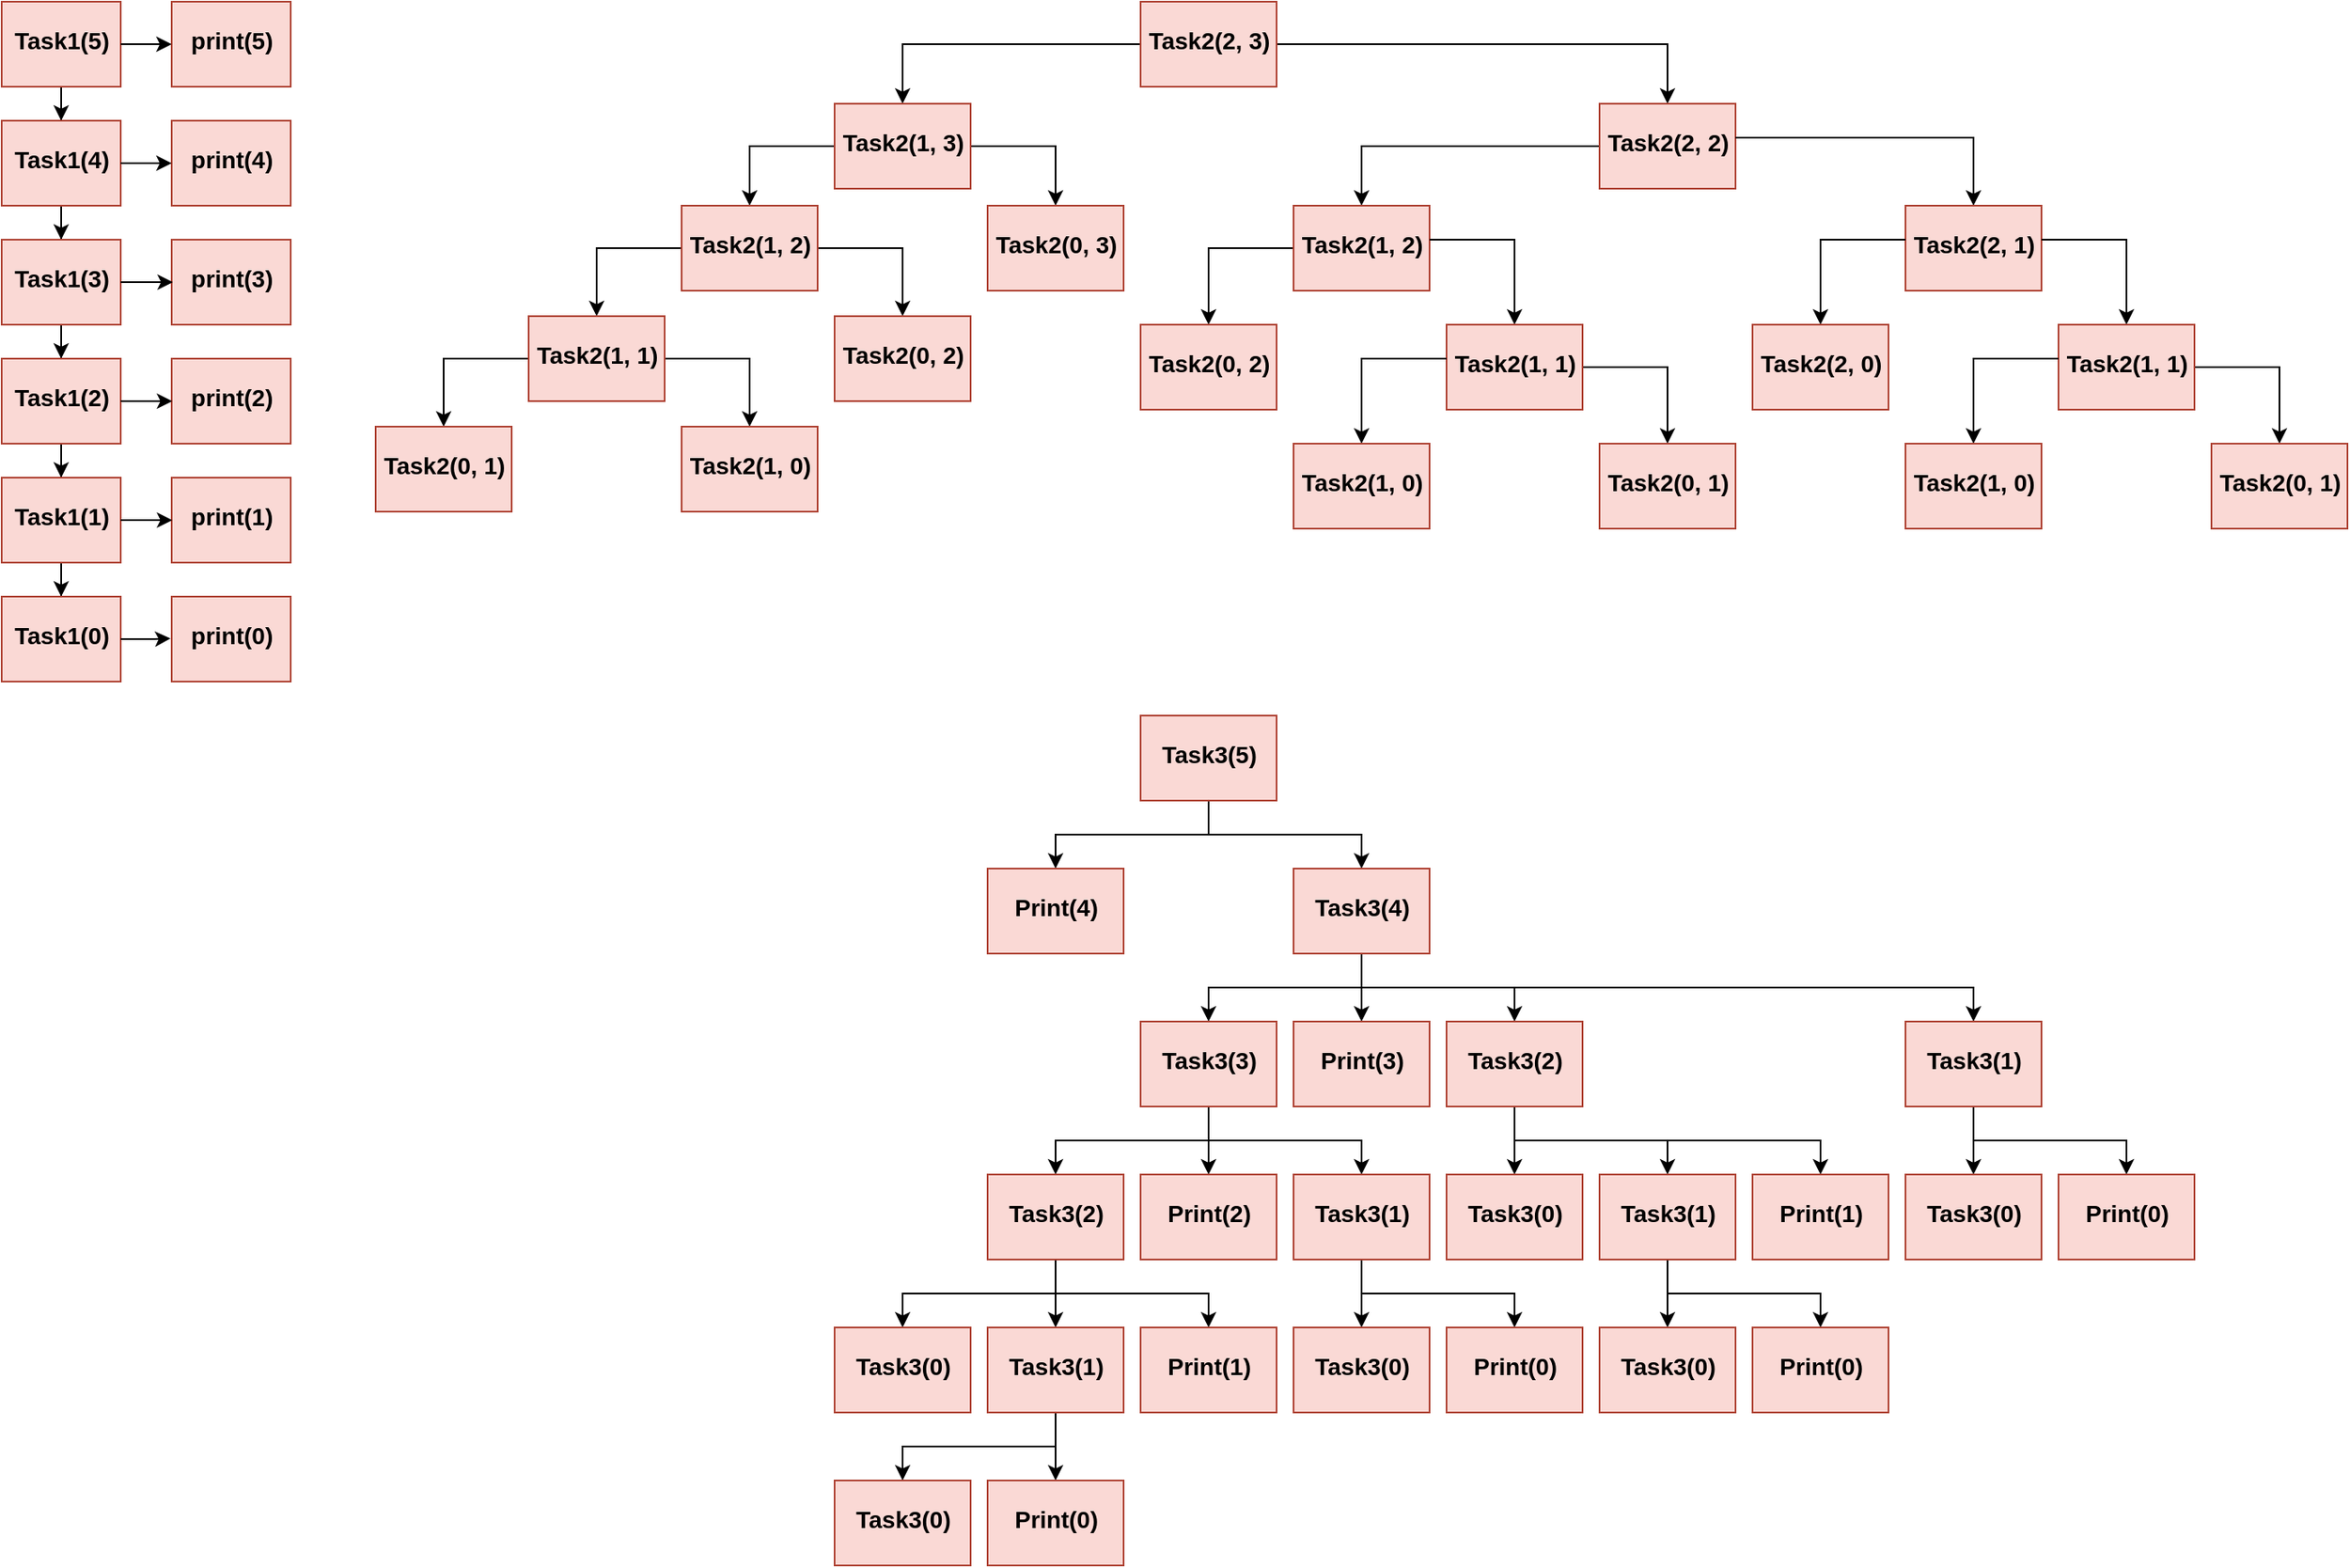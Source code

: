 <mxfile version="24.0.7" type="github">
  <diagram name="Page-1" id="sAp3SEBh4W0fje_LopWF">
    <mxGraphModel dx="1195" dy="645" grid="1" gridSize="10" guides="1" tooltips="1" connect="1" arrows="1" fold="1" page="1" pageScale="1" pageWidth="850" pageHeight="1100" math="0" shadow="0">
      <root>
        <mxCell id="0" />
        <mxCell id="1" parent="0" />
        <mxCell id="NOnLoxw8k5Br9pSF4aaw-82" style="edgeStyle=orthogonalEdgeStyle;rounded=0;orthogonalLoop=1;jettySize=auto;html=1;entryX=0.5;entryY=0;entryDx=0;entryDy=0;" edge="1" parent="1" source="NOnLoxw8k5Br9pSF4aaw-1" target="NOnLoxw8k5Br9pSF4aaw-15">
          <mxGeometry relative="1" as="geometry" />
        </mxCell>
        <mxCell id="NOnLoxw8k5Br9pSF4aaw-1" value="" style="rounded=0;whiteSpace=wrap;html=1;fillColor=#fad9d5;strokeColor=#ae4132;" vertex="1" parent="1">
          <mxGeometry x="10" y="10" width="70" height="50" as="geometry" />
        </mxCell>
        <mxCell id="NOnLoxw8k5Br9pSF4aaw-2" value="&lt;font style=&quot;font-size: 14px;&quot;&gt;Task1(5)&lt;/font&gt;" style="text;strokeColor=none;fillColor=none;html=1;fontSize=24;fontStyle=1;verticalAlign=middle;align=center;" vertex="1" parent="1">
          <mxGeometry x="10" y="10" width="70" height="40" as="geometry" />
        </mxCell>
        <mxCell id="NOnLoxw8k5Br9pSF4aaw-4" value="" style="rounded=0;whiteSpace=wrap;html=1;fillColor=#fad9d5;strokeColor=#ae4132;" vertex="1" parent="1">
          <mxGeometry x="110" y="10" width="70" height="50" as="geometry" />
        </mxCell>
        <mxCell id="NOnLoxw8k5Br9pSF4aaw-5" value="&lt;font style=&quot;font-size: 14px;&quot;&gt;print(5)&lt;/font&gt;" style="text;strokeColor=none;fillColor=none;html=1;fontSize=24;fontStyle=1;verticalAlign=middle;align=center;" vertex="1" parent="1">
          <mxGeometry x="110" y="10" width="70" height="40" as="geometry" />
        </mxCell>
        <mxCell id="NOnLoxw8k5Br9pSF4aaw-83" style="edgeStyle=orthogonalEdgeStyle;rounded=0;orthogonalLoop=1;jettySize=auto;html=1;entryX=0.5;entryY=0;entryDx=0;entryDy=0;" edge="1" parent="1" source="NOnLoxw8k5Br9pSF4aaw-14" target="NOnLoxw8k5Br9pSF4aaw-21">
          <mxGeometry relative="1" as="geometry" />
        </mxCell>
        <mxCell id="NOnLoxw8k5Br9pSF4aaw-14" value="" style="rounded=0;whiteSpace=wrap;html=1;fillColor=#fad9d5;strokeColor=#ae4132;" vertex="1" parent="1">
          <mxGeometry x="10" y="80" width="70" height="50" as="geometry" />
        </mxCell>
        <mxCell id="NOnLoxw8k5Br9pSF4aaw-15" value="&lt;font style=&quot;font-size: 14px;&quot;&gt;Task1(4)&lt;/font&gt;" style="text;strokeColor=none;fillColor=none;html=1;fontSize=24;fontStyle=1;verticalAlign=middle;align=center;" vertex="1" parent="1">
          <mxGeometry x="10" y="80" width="70" height="40" as="geometry" />
        </mxCell>
        <mxCell id="NOnLoxw8k5Br9pSF4aaw-17" value="" style="rounded=0;whiteSpace=wrap;html=1;fillColor=#fad9d5;strokeColor=#ae4132;" vertex="1" parent="1">
          <mxGeometry x="110" y="80" width="70" height="50" as="geometry" />
        </mxCell>
        <mxCell id="NOnLoxw8k5Br9pSF4aaw-18" value="&lt;font style=&quot;font-size: 14px;&quot;&gt;print(4)&lt;/font&gt;" style="text;strokeColor=none;fillColor=none;html=1;fontSize=24;fontStyle=1;verticalAlign=middle;align=center;" vertex="1" parent="1">
          <mxGeometry x="110" y="80" width="70" height="40" as="geometry" />
        </mxCell>
        <mxCell id="NOnLoxw8k5Br9pSF4aaw-84" style="edgeStyle=orthogonalEdgeStyle;rounded=0;orthogonalLoop=1;jettySize=auto;html=1;entryX=0.5;entryY=0;entryDx=0;entryDy=0;" edge="1" parent="1" source="NOnLoxw8k5Br9pSF4aaw-20" target="NOnLoxw8k5Br9pSF4aaw-27">
          <mxGeometry relative="1" as="geometry" />
        </mxCell>
        <mxCell id="NOnLoxw8k5Br9pSF4aaw-20" value="" style="rounded=0;whiteSpace=wrap;html=1;fillColor=#fad9d5;strokeColor=#ae4132;" vertex="1" parent="1">
          <mxGeometry x="10" y="150" width="70" height="50" as="geometry" />
        </mxCell>
        <mxCell id="NOnLoxw8k5Br9pSF4aaw-21" value="&lt;font style=&quot;font-size: 14px;&quot;&gt;Task1(3)&lt;/font&gt;" style="text;strokeColor=none;fillColor=none;html=1;fontSize=24;fontStyle=1;verticalAlign=middle;align=center;" vertex="1" parent="1">
          <mxGeometry x="10" y="150" width="70" height="40" as="geometry" />
        </mxCell>
        <mxCell id="NOnLoxw8k5Br9pSF4aaw-23" value="" style="rounded=0;whiteSpace=wrap;html=1;fillColor=#fad9d5;strokeColor=#ae4132;" vertex="1" parent="1">
          <mxGeometry x="110" y="150" width="70" height="50" as="geometry" />
        </mxCell>
        <mxCell id="NOnLoxw8k5Br9pSF4aaw-24" value="&lt;font style=&quot;font-size: 14px;&quot;&gt;print(3)&lt;/font&gt;" style="text;strokeColor=none;fillColor=none;html=1;fontSize=24;fontStyle=1;verticalAlign=middle;align=center;" vertex="1" parent="1">
          <mxGeometry x="110" y="150" width="70" height="40" as="geometry" />
        </mxCell>
        <mxCell id="NOnLoxw8k5Br9pSF4aaw-85" style="edgeStyle=orthogonalEdgeStyle;rounded=0;orthogonalLoop=1;jettySize=auto;html=1;" edge="1" parent="1" source="NOnLoxw8k5Br9pSF4aaw-26" target="NOnLoxw8k5Br9pSF4aaw-33">
          <mxGeometry relative="1" as="geometry" />
        </mxCell>
        <mxCell id="NOnLoxw8k5Br9pSF4aaw-26" value="" style="rounded=0;whiteSpace=wrap;html=1;fillColor=#fad9d5;strokeColor=#ae4132;" vertex="1" parent="1">
          <mxGeometry x="10" y="220" width="70" height="50" as="geometry" />
        </mxCell>
        <mxCell id="NOnLoxw8k5Br9pSF4aaw-27" value="&lt;font style=&quot;font-size: 14px;&quot;&gt;Task1(2)&lt;/font&gt;" style="text;strokeColor=none;fillColor=none;html=1;fontSize=24;fontStyle=1;verticalAlign=middle;align=center;" vertex="1" parent="1">
          <mxGeometry x="10" y="220" width="70" height="40" as="geometry" />
        </mxCell>
        <mxCell id="NOnLoxw8k5Br9pSF4aaw-29" value="" style="rounded=0;whiteSpace=wrap;html=1;fillColor=#fad9d5;strokeColor=#ae4132;" vertex="1" parent="1">
          <mxGeometry x="110" y="220" width="70" height="50" as="geometry" />
        </mxCell>
        <mxCell id="NOnLoxw8k5Br9pSF4aaw-30" value="&lt;font style=&quot;font-size: 14px;&quot;&gt;print(2)&lt;/font&gt;" style="text;strokeColor=none;fillColor=none;html=1;fontSize=24;fontStyle=1;verticalAlign=middle;align=center;" vertex="1" parent="1">
          <mxGeometry x="110" y="220" width="70" height="40" as="geometry" />
        </mxCell>
        <mxCell id="NOnLoxw8k5Br9pSF4aaw-87" style="edgeStyle=orthogonalEdgeStyle;rounded=0;orthogonalLoop=1;jettySize=auto;html=1;" edge="1" parent="1" source="NOnLoxw8k5Br9pSF4aaw-32" target="NOnLoxw8k5Br9pSF4aaw-39">
          <mxGeometry relative="1" as="geometry" />
        </mxCell>
        <mxCell id="NOnLoxw8k5Br9pSF4aaw-32" value="" style="rounded=0;whiteSpace=wrap;html=1;fillColor=#fad9d5;strokeColor=#ae4132;" vertex="1" parent="1">
          <mxGeometry x="10" y="290" width="70" height="50" as="geometry" />
        </mxCell>
        <mxCell id="NOnLoxw8k5Br9pSF4aaw-33" value="&lt;font style=&quot;font-size: 14px;&quot;&gt;Task1(1)&lt;/font&gt;" style="text;strokeColor=none;fillColor=none;html=1;fontSize=24;fontStyle=1;verticalAlign=middle;align=center;" vertex="1" parent="1">
          <mxGeometry x="10" y="290" width="70" height="40" as="geometry" />
        </mxCell>
        <mxCell id="NOnLoxw8k5Br9pSF4aaw-35" value="" style="rounded=0;whiteSpace=wrap;html=1;fillColor=#fad9d5;strokeColor=#ae4132;" vertex="1" parent="1">
          <mxGeometry x="110" y="290" width="70" height="50" as="geometry" />
        </mxCell>
        <mxCell id="NOnLoxw8k5Br9pSF4aaw-36" value="&lt;font style=&quot;font-size: 14px;&quot;&gt;print(1)&lt;/font&gt;" style="text;strokeColor=none;fillColor=none;html=1;fontSize=24;fontStyle=1;verticalAlign=middle;align=center;" vertex="1" parent="1">
          <mxGeometry x="110" y="290" width="70" height="40" as="geometry" />
        </mxCell>
        <mxCell id="NOnLoxw8k5Br9pSF4aaw-38" value="" style="rounded=0;whiteSpace=wrap;html=1;fillColor=#fad9d5;strokeColor=#ae4132;" vertex="1" parent="1">
          <mxGeometry x="10" y="360" width="70" height="50" as="geometry" />
        </mxCell>
        <mxCell id="NOnLoxw8k5Br9pSF4aaw-39" value="&lt;font style=&quot;font-size: 14px;&quot;&gt;Task1(0)&lt;/font&gt;" style="text;strokeColor=none;fillColor=none;html=1;fontSize=24;fontStyle=1;verticalAlign=middle;align=center;" vertex="1" parent="1">
          <mxGeometry x="10" y="360" width="70" height="40" as="geometry" />
        </mxCell>
        <mxCell id="NOnLoxw8k5Br9pSF4aaw-41" value="" style="rounded=0;whiteSpace=wrap;html=1;fillColor=#fad9d5;strokeColor=#ae4132;" vertex="1" parent="1">
          <mxGeometry x="110" y="360" width="70" height="50" as="geometry" />
        </mxCell>
        <mxCell id="NOnLoxw8k5Br9pSF4aaw-42" value="&lt;font style=&quot;font-size: 14px;&quot;&gt;print(0)&lt;/font&gt;" style="text;strokeColor=none;fillColor=none;html=1;fontSize=24;fontStyle=1;verticalAlign=middle;align=center;" vertex="1" parent="1">
          <mxGeometry x="110" y="360" width="70" height="40" as="geometry" />
        </mxCell>
        <mxCell id="NOnLoxw8k5Br9pSF4aaw-49" style="edgeStyle=orthogonalEdgeStyle;rounded=0;orthogonalLoop=1;jettySize=auto;html=1;" edge="1" parent="1" source="NOnLoxw8k5Br9pSF4aaw-43" target="NOnLoxw8k5Br9pSF4aaw-47">
          <mxGeometry relative="1" as="geometry" />
        </mxCell>
        <mxCell id="NOnLoxw8k5Br9pSF4aaw-52" style="edgeStyle=orthogonalEdgeStyle;rounded=0;orthogonalLoop=1;jettySize=auto;html=1;" edge="1" parent="1" source="NOnLoxw8k5Br9pSF4aaw-43" target="NOnLoxw8k5Br9pSF4aaw-48">
          <mxGeometry relative="1" as="geometry" />
        </mxCell>
        <mxCell id="NOnLoxw8k5Br9pSF4aaw-43" value="" style="rounded=0;whiteSpace=wrap;html=1;fillColor=#fad9d5;strokeColor=#ae4132;" vertex="1" parent="1">
          <mxGeometry x="680" y="10" width="80" height="50" as="geometry" />
        </mxCell>
        <mxCell id="NOnLoxw8k5Br9pSF4aaw-44" value="&lt;font style=&quot;font-size: 14px;&quot;&gt;Task2(2, 3)&lt;/font&gt;" style="text;strokeColor=none;fillColor=none;html=1;fontSize=24;fontStyle=1;verticalAlign=middle;align=center;" vertex="1" parent="1">
          <mxGeometry x="680" y="10" width="80" height="40" as="geometry" />
        </mxCell>
        <mxCell id="NOnLoxw8k5Br9pSF4aaw-63" style="edgeStyle=orthogonalEdgeStyle;rounded=0;orthogonalLoop=1;jettySize=auto;html=1;entryX=0.5;entryY=0;entryDx=0;entryDy=0;" edge="1" parent="1" source="NOnLoxw8k5Br9pSF4aaw-47" target="NOnLoxw8k5Br9pSF4aaw-59">
          <mxGeometry relative="1" as="geometry" />
        </mxCell>
        <mxCell id="NOnLoxw8k5Br9pSF4aaw-64" style="edgeStyle=orthogonalEdgeStyle;rounded=0;orthogonalLoop=1;jettySize=auto;html=1;" edge="1" parent="1" source="NOnLoxw8k5Br9pSF4aaw-47" target="NOnLoxw8k5Br9pSF4aaw-62">
          <mxGeometry relative="1" as="geometry" />
        </mxCell>
        <mxCell id="NOnLoxw8k5Br9pSF4aaw-47" value="" style="rounded=0;whiteSpace=wrap;html=1;fillColor=#fad9d5;strokeColor=#ae4132;" vertex="1" parent="1">
          <mxGeometry x="500" y="70" width="80" height="50" as="geometry" />
        </mxCell>
        <mxCell id="NOnLoxw8k5Br9pSF4aaw-92" style="edgeStyle=orthogonalEdgeStyle;rounded=0;orthogonalLoop=1;jettySize=auto;html=1;entryX=0.5;entryY=0;entryDx=0;entryDy=0;" edge="1" parent="1" source="NOnLoxw8k5Br9pSF4aaw-48" target="NOnLoxw8k5Br9pSF4aaw-89">
          <mxGeometry relative="1" as="geometry" />
        </mxCell>
        <mxCell id="NOnLoxw8k5Br9pSF4aaw-48" value="" style="rounded=0;whiteSpace=wrap;html=1;fillColor=#fad9d5;strokeColor=#ae4132;" vertex="1" parent="1">
          <mxGeometry x="950" y="70" width="80" height="50" as="geometry" />
        </mxCell>
        <mxCell id="NOnLoxw8k5Br9pSF4aaw-55" value="&lt;font style=&quot;font-size: 14px;&quot;&gt;Task2(1, 3)&lt;/font&gt;" style="text;strokeColor=none;fillColor=none;html=1;fontSize=24;fontStyle=1;verticalAlign=middle;align=center;" vertex="1" parent="1">
          <mxGeometry x="500" y="70" width="80" height="40" as="geometry" />
        </mxCell>
        <mxCell id="NOnLoxw8k5Br9pSF4aaw-93" style="edgeStyle=orthogonalEdgeStyle;rounded=0;orthogonalLoop=1;jettySize=auto;html=1;entryX=0.5;entryY=0;entryDx=0;entryDy=0;" edge="1" parent="1" source="NOnLoxw8k5Br9pSF4aaw-56" target="NOnLoxw8k5Br9pSF4aaw-91">
          <mxGeometry relative="1" as="geometry" />
        </mxCell>
        <mxCell id="NOnLoxw8k5Br9pSF4aaw-56" value="&lt;font style=&quot;font-size: 14px;&quot;&gt;Task2(2, 2)&lt;/font&gt;" style="text;strokeColor=none;fillColor=none;html=1;fontSize=24;fontStyle=1;verticalAlign=middle;align=center;" vertex="1" parent="1">
          <mxGeometry x="950" y="70" width="80" height="40" as="geometry" />
        </mxCell>
        <mxCell id="NOnLoxw8k5Br9pSF4aaw-68" style="edgeStyle=orthogonalEdgeStyle;rounded=0;orthogonalLoop=1;jettySize=auto;html=1;entryX=0.5;entryY=0;entryDx=0;entryDy=0;" edge="1" parent="1" source="NOnLoxw8k5Br9pSF4aaw-57" target="NOnLoxw8k5Br9pSF4aaw-66">
          <mxGeometry relative="1" as="geometry" />
        </mxCell>
        <mxCell id="NOnLoxw8k5Br9pSF4aaw-69" style="edgeStyle=orthogonalEdgeStyle;rounded=0;orthogonalLoop=1;jettySize=auto;html=1;" edge="1" parent="1" source="NOnLoxw8k5Br9pSF4aaw-57" target="NOnLoxw8k5Br9pSF4aaw-67">
          <mxGeometry relative="1" as="geometry" />
        </mxCell>
        <mxCell id="NOnLoxw8k5Br9pSF4aaw-57" value="" style="rounded=0;whiteSpace=wrap;html=1;fillColor=#fad9d5;strokeColor=#ae4132;" vertex="1" parent="1">
          <mxGeometry x="410" y="130" width="80" height="50" as="geometry" />
        </mxCell>
        <mxCell id="NOnLoxw8k5Br9pSF4aaw-59" value="&lt;font style=&quot;font-size: 14px;&quot;&gt;Task2(1, 2)&lt;/font&gt;" style="text;strokeColor=none;fillColor=none;html=1;fontSize=24;fontStyle=1;verticalAlign=middle;align=center;" vertex="1" parent="1">
          <mxGeometry x="410" y="130" width="80" height="40" as="geometry" />
        </mxCell>
        <mxCell id="NOnLoxw8k5Br9pSF4aaw-62" value="" style="rounded=0;whiteSpace=wrap;html=1;fillColor=#fad9d5;strokeColor=#ae4132;" vertex="1" parent="1">
          <mxGeometry x="590" y="130" width="80" height="50" as="geometry" />
        </mxCell>
        <mxCell id="NOnLoxw8k5Br9pSF4aaw-65" value="&lt;font style=&quot;font-size: 14px;&quot;&gt;Task2(0, 3)&lt;/font&gt;" style="text;strokeColor=none;fillColor=none;html=1;fontSize=24;fontStyle=1;verticalAlign=middle;align=center;" vertex="1" parent="1">
          <mxGeometry x="590" y="130" width="80" height="40" as="geometry" />
        </mxCell>
        <mxCell id="NOnLoxw8k5Br9pSF4aaw-76" style="edgeStyle=orthogonalEdgeStyle;rounded=0;orthogonalLoop=1;jettySize=auto;html=1;" edge="1" parent="1" source="NOnLoxw8k5Br9pSF4aaw-66" target="NOnLoxw8k5Br9pSF4aaw-74">
          <mxGeometry relative="1" as="geometry" />
        </mxCell>
        <mxCell id="NOnLoxw8k5Br9pSF4aaw-77" style="edgeStyle=orthogonalEdgeStyle;rounded=0;orthogonalLoop=1;jettySize=auto;html=1;" edge="1" parent="1" source="NOnLoxw8k5Br9pSF4aaw-66" target="NOnLoxw8k5Br9pSF4aaw-75">
          <mxGeometry relative="1" as="geometry" />
        </mxCell>
        <mxCell id="NOnLoxw8k5Br9pSF4aaw-66" value="" style="rounded=0;whiteSpace=wrap;html=1;fillColor=#fad9d5;strokeColor=#ae4132;" vertex="1" parent="1">
          <mxGeometry x="320" y="195" width="80" height="50" as="geometry" />
        </mxCell>
        <mxCell id="NOnLoxw8k5Br9pSF4aaw-67" value="" style="rounded=0;whiteSpace=wrap;html=1;fillColor=#fad9d5;strokeColor=#ae4132;" vertex="1" parent="1">
          <mxGeometry x="500" y="195" width="80" height="50" as="geometry" />
        </mxCell>
        <mxCell id="NOnLoxw8k5Br9pSF4aaw-70" value="&lt;font style=&quot;font-size: 14px;&quot;&gt;Task2(1, 1)&lt;/font&gt;" style="text;strokeColor=none;fillColor=none;html=1;fontSize=24;fontStyle=1;verticalAlign=middle;align=center;" vertex="1" parent="1">
          <mxGeometry x="320" y="195" width="80" height="40" as="geometry" />
        </mxCell>
        <mxCell id="NOnLoxw8k5Br9pSF4aaw-71" value="&lt;font style=&quot;font-size: 14px;&quot;&gt;Task2(0, 2)&lt;/font&gt;" style="text;strokeColor=none;fillColor=none;html=1;fontSize=24;fontStyle=1;verticalAlign=middle;align=center;" vertex="1" parent="1">
          <mxGeometry x="500" y="195" width="80" height="40" as="geometry" />
        </mxCell>
        <mxCell id="NOnLoxw8k5Br9pSF4aaw-72" value="" style="rounded=0;whiteSpace=wrap;html=1;fillColor=#fad9d5;strokeColor=#ae4132;" vertex="1" parent="1">
          <mxGeometry x="230" y="260" width="80" height="50" as="geometry" />
        </mxCell>
        <mxCell id="NOnLoxw8k5Br9pSF4aaw-73" value="" style="rounded=0;whiteSpace=wrap;html=1;fillColor=#fad9d5;strokeColor=#ae4132;" vertex="1" parent="1">
          <mxGeometry x="410" y="260" width="80" height="50" as="geometry" />
        </mxCell>
        <mxCell id="NOnLoxw8k5Br9pSF4aaw-74" value="&lt;font style=&quot;font-size: 14px;&quot;&gt;Task2(0, 1)&lt;/font&gt;" style="text;strokeColor=none;fillColor=none;html=1;fontSize=24;fontStyle=1;verticalAlign=middle;align=center;" vertex="1" parent="1">
          <mxGeometry x="230" y="260" width="80" height="40" as="geometry" />
        </mxCell>
        <mxCell id="NOnLoxw8k5Br9pSF4aaw-75" value="&lt;font style=&quot;font-size: 14px;&quot;&gt;Task2(1, 0)&lt;/font&gt;" style="text;strokeColor=none;fillColor=none;html=1;fontSize=24;fontStyle=1;verticalAlign=middle;align=center;" vertex="1" parent="1">
          <mxGeometry x="410" y="260" width="80" height="40" as="geometry" />
        </mxCell>
        <mxCell id="NOnLoxw8k5Br9pSF4aaw-98" style="edgeStyle=orthogonalEdgeStyle;rounded=0;orthogonalLoop=1;jettySize=auto;html=1;entryX=0.5;entryY=0;entryDx=0;entryDy=0;" edge="1" parent="1" source="NOnLoxw8k5Br9pSF4aaw-88" target="NOnLoxw8k5Br9pSF4aaw-95">
          <mxGeometry relative="1" as="geometry" />
        </mxCell>
        <mxCell id="NOnLoxw8k5Br9pSF4aaw-88" value="" style="rounded=0;whiteSpace=wrap;html=1;fillColor=#fad9d5;strokeColor=#ae4132;" vertex="1" parent="1">
          <mxGeometry x="770" y="130" width="80" height="50" as="geometry" />
        </mxCell>
        <mxCell id="NOnLoxw8k5Br9pSF4aaw-99" style="edgeStyle=orthogonalEdgeStyle;rounded=0;orthogonalLoop=1;jettySize=auto;html=1;entryX=0.5;entryY=0;entryDx=0;entryDy=0;" edge="1" parent="1" source="NOnLoxw8k5Br9pSF4aaw-89" target="NOnLoxw8k5Br9pSF4aaw-97">
          <mxGeometry relative="1" as="geometry" />
        </mxCell>
        <mxCell id="NOnLoxw8k5Br9pSF4aaw-89" value="&lt;font style=&quot;font-size: 14px;&quot;&gt;Task2(1, 2)&lt;/font&gt;" style="text;strokeColor=none;fillColor=none;html=1;fontSize=24;fontStyle=1;verticalAlign=middle;align=center;" vertex="1" parent="1">
          <mxGeometry x="770" y="130" width="80" height="40" as="geometry" />
        </mxCell>
        <mxCell id="NOnLoxw8k5Br9pSF4aaw-90" value="" style="rounded=0;whiteSpace=wrap;html=1;fillColor=#fad9d5;strokeColor=#ae4132;" vertex="1" parent="1">
          <mxGeometry x="1130" y="130" width="80" height="50" as="geometry" />
        </mxCell>
        <mxCell id="NOnLoxw8k5Br9pSF4aaw-114" style="edgeStyle=orthogonalEdgeStyle;rounded=0;orthogonalLoop=1;jettySize=auto;html=1;entryX=0.5;entryY=0;entryDx=0;entryDy=0;" edge="1" parent="1" source="NOnLoxw8k5Br9pSF4aaw-91" target="NOnLoxw8k5Br9pSF4aaw-111">
          <mxGeometry relative="1" as="geometry" />
        </mxCell>
        <mxCell id="NOnLoxw8k5Br9pSF4aaw-115" style="edgeStyle=orthogonalEdgeStyle;rounded=0;orthogonalLoop=1;jettySize=auto;html=1;entryX=0.5;entryY=0;entryDx=0;entryDy=0;" edge="1" parent="1" source="NOnLoxw8k5Br9pSF4aaw-91" target="NOnLoxw8k5Br9pSF4aaw-113">
          <mxGeometry relative="1" as="geometry" />
        </mxCell>
        <mxCell id="NOnLoxw8k5Br9pSF4aaw-91" value="&lt;font style=&quot;font-size: 14px;&quot;&gt;Task2(2, 1)&lt;/font&gt;" style="text;strokeColor=none;fillColor=none;html=1;fontSize=24;fontStyle=1;verticalAlign=middle;align=center;" vertex="1" parent="1">
          <mxGeometry x="1130" y="130" width="80" height="40" as="geometry" />
        </mxCell>
        <mxCell id="NOnLoxw8k5Br9pSF4aaw-94" value="" style="rounded=0;whiteSpace=wrap;html=1;fillColor=#fad9d5;strokeColor=#ae4132;" vertex="1" parent="1">
          <mxGeometry x="680" y="200" width="80" height="50" as="geometry" />
        </mxCell>
        <mxCell id="NOnLoxw8k5Br9pSF4aaw-95" value="&lt;font style=&quot;font-size: 14px;&quot;&gt;Task2(0, 2)&lt;/font&gt;" style="text;strokeColor=none;fillColor=none;html=1;fontSize=24;fontStyle=1;verticalAlign=middle;align=center;" vertex="1" parent="1">
          <mxGeometry x="680" y="200" width="80" height="40" as="geometry" />
        </mxCell>
        <mxCell id="NOnLoxw8k5Br9pSF4aaw-105" style="edgeStyle=orthogonalEdgeStyle;rounded=0;orthogonalLoop=1;jettySize=auto;html=1;entryX=0.5;entryY=0;entryDx=0;entryDy=0;" edge="1" parent="1" source="NOnLoxw8k5Br9pSF4aaw-96" target="NOnLoxw8k5Br9pSF4aaw-103">
          <mxGeometry relative="1" as="geometry" />
        </mxCell>
        <mxCell id="NOnLoxw8k5Br9pSF4aaw-96" value="" style="rounded=0;whiteSpace=wrap;html=1;fillColor=#fad9d5;strokeColor=#ae4132;" vertex="1" parent="1">
          <mxGeometry x="860" y="200" width="80" height="50" as="geometry" />
        </mxCell>
        <mxCell id="NOnLoxw8k5Br9pSF4aaw-104" style="edgeStyle=orthogonalEdgeStyle;rounded=0;orthogonalLoop=1;jettySize=auto;html=1;entryX=0.5;entryY=0;entryDx=0;entryDy=0;" edge="1" parent="1" source="NOnLoxw8k5Br9pSF4aaw-97" target="NOnLoxw8k5Br9pSF4aaw-101">
          <mxGeometry relative="1" as="geometry" />
        </mxCell>
        <mxCell id="NOnLoxw8k5Br9pSF4aaw-97" value="&lt;div&gt;&lt;font style=&quot;font-size: 14px;&quot;&gt;Task2(1, 1)&lt;/font&gt;&lt;/div&gt;" style="text;strokeColor=none;fillColor=none;html=1;fontSize=24;fontStyle=1;verticalAlign=middle;align=center;" vertex="1" parent="1">
          <mxGeometry x="860" y="200" width="80" height="40" as="geometry" />
        </mxCell>
        <mxCell id="NOnLoxw8k5Br9pSF4aaw-100" value="" style="rounded=0;whiteSpace=wrap;html=1;fillColor=#fad9d5;strokeColor=#ae4132;" vertex="1" parent="1">
          <mxGeometry x="770" y="270" width="80" height="50" as="geometry" />
        </mxCell>
        <mxCell id="NOnLoxw8k5Br9pSF4aaw-101" value="&lt;font style=&quot;font-size: 14px;&quot;&gt;Task2(1, 0)&lt;/font&gt;" style="text;strokeColor=none;fillColor=none;html=1;fontSize=24;fontStyle=1;verticalAlign=middle;align=center;" vertex="1" parent="1">
          <mxGeometry x="770" y="270" width="80" height="40" as="geometry" />
        </mxCell>
        <mxCell id="NOnLoxw8k5Br9pSF4aaw-102" value="" style="rounded=0;whiteSpace=wrap;html=1;fillColor=#fad9d5;strokeColor=#ae4132;" vertex="1" parent="1">
          <mxGeometry x="950" y="270" width="80" height="50" as="geometry" />
        </mxCell>
        <mxCell id="NOnLoxw8k5Br9pSF4aaw-103" value="&lt;div&gt;&lt;font style=&quot;font-size: 14px;&quot;&gt;Task2(0, 1)&lt;/font&gt;&lt;/div&gt;" style="text;strokeColor=none;fillColor=none;html=1;fontSize=24;fontStyle=1;verticalAlign=middle;align=center;" vertex="1" parent="1">
          <mxGeometry x="950" y="270" width="80" height="40" as="geometry" />
        </mxCell>
        <mxCell id="NOnLoxw8k5Br9pSF4aaw-110" value="" style="rounded=0;whiteSpace=wrap;html=1;fillColor=#fad9d5;strokeColor=#ae4132;" vertex="1" parent="1">
          <mxGeometry x="1040" y="200" width="80" height="50" as="geometry" />
        </mxCell>
        <mxCell id="NOnLoxw8k5Br9pSF4aaw-111" value="&lt;font style=&quot;font-size: 14px;&quot;&gt;Task2(2, 0)&lt;/font&gt;" style="text;strokeColor=none;fillColor=none;html=1;fontSize=24;fontStyle=1;verticalAlign=middle;align=center;" vertex="1" parent="1">
          <mxGeometry x="1040" y="200" width="80" height="40" as="geometry" />
        </mxCell>
        <mxCell id="NOnLoxw8k5Br9pSF4aaw-121" style="edgeStyle=orthogonalEdgeStyle;rounded=0;orthogonalLoop=1;jettySize=auto;html=1;" edge="1" parent="1" source="NOnLoxw8k5Br9pSF4aaw-112" target="NOnLoxw8k5Br9pSF4aaw-119">
          <mxGeometry relative="1" as="geometry" />
        </mxCell>
        <mxCell id="NOnLoxw8k5Br9pSF4aaw-112" value="" style="rounded=0;whiteSpace=wrap;html=1;fillColor=#fad9d5;strokeColor=#ae4132;" vertex="1" parent="1">
          <mxGeometry x="1220" y="200" width="80" height="50" as="geometry" />
        </mxCell>
        <mxCell id="NOnLoxw8k5Br9pSF4aaw-120" style="edgeStyle=orthogonalEdgeStyle;rounded=0;orthogonalLoop=1;jettySize=auto;html=1;entryX=0.5;entryY=0;entryDx=0;entryDy=0;" edge="1" parent="1" source="NOnLoxw8k5Br9pSF4aaw-113" target="NOnLoxw8k5Br9pSF4aaw-117">
          <mxGeometry relative="1" as="geometry" />
        </mxCell>
        <mxCell id="NOnLoxw8k5Br9pSF4aaw-113" value="&lt;div&gt;&lt;font style=&quot;font-size: 14px;&quot;&gt;Task2(1, 1)&lt;/font&gt;&lt;/div&gt;" style="text;strokeColor=none;fillColor=none;html=1;fontSize=24;fontStyle=1;verticalAlign=middle;align=center;" vertex="1" parent="1">
          <mxGeometry x="1220" y="200" width="80" height="40" as="geometry" />
        </mxCell>
        <mxCell id="NOnLoxw8k5Br9pSF4aaw-116" value="" style="rounded=0;whiteSpace=wrap;html=1;fillColor=#fad9d5;strokeColor=#ae4132;" vertex="1" parent="1">
          <mxGeometry x="1130" y="270" width="80" height="50" as="geometry" />
        </mxCell>
        <mxCell id="NOnLoxw8k5Br9pSF4aaw-117" value="&lt;font style=&quot;font-size: 14px;&quot;&gt;Task2(1, 0)&lt;/font&gt;" style="text;strokeColor=none;fillColor=none;html=1;fontSize=24;fontStyle=1;verticalAlign=middle;align=center;" vertex="1" parent="1">
          <mxGeometry x="1130" y="270" width="80" height="40" as="geometry" />
        </mxCell>
        <mxCell id="NOnLoxw8k5Br9pSF4aaw-118" value="" style="rounded=0;whiteSpace=wrap;html=1;fillColor=#fad9d5;strokeColor=#ae4132;" vertex="1" parent="1">
          <mxGeometry x="1310" y="270" width="80" height="50" as="geometry" />
        </mxCell>
        <mxCell id="NOnLoxw8k5Br9pSF4aaw-119" value="&lt;div&gt;&lt;font style=&quot;font-size: 14px;&quot;&gt;Task2(0, 1)&lt;/font&gt;&lt;/div&gt;" style="text;strokeColor=none;fillColor=none;html=1;fontSize=24;fontStyle=1;verticalAlign=middle;align=center;" vertex="1" parent="1">
          <mxGeometry x="1310" y="270" width="80" height="40" as="geometry" />
        </mxCell>
        <mxCell id="NOnLoxw8k5Br9pSF4aaw-143" style="edgeStyle=orthogonalEdgeStyle;rounded=0;orthogonalLoop=1;jettySize=auto;html=1;entryX=0.5;entryY=0;entryDx=0;entryDy=0;" edge="1" parent="1" source="NOnLoxw8k5Br9pSF4aaw-122" target="NOnLoxw8k5Br9pSF4aaw-140">
          <mxGeometry relative="1" as="geometry">
            <Array as="points">
              <mxPoint x="720" y="500" />
              <mxPoint x="630" y="500" />
            </Array>
          </mxGeometry>
        </mxCell>
        <mxCell id="NOnLoxw8k5Br9pSF4aaw-164" style="edgeStyle=orthogonalEdgeStyle;rounded=0;orthogonalLoop=1;jettySize=auto;html=1;entryX=0.5;entryY=0;entryDx=0;entryDy=0;" edge="1" parent="1" source="NOnLoxw8k5Br9pSF4aaw-122" target="NOnLoxw8k5Br9pSF4aaw-142">
          <mxGeometry relative="1" as="geometry">
            <Array as="points">
              <mxPoint x="720" y="500" />
              <mxPoint x="810" y="500" />
            </Array>
          </mxGeometry>
        </mxCell>
        <mxCell id="NOnLoxw8k5Br9pSF4aaw-122" value="" style="rounded=0;whiteSpace=wrap;html=1;fillColor=#fad9d5;strokeColor=#ae4132;" vertex="1" parent="1">
          <mxGeometry x="680" y="430" width="80" height="50" as="geometry" />
        </mxCell>
        <mxCell id="NOnLoxw8k5Br9pSF4aaw-123" value="&lt;font style=&quot;font-size: 14px;&quot;&gt;Task3(5)&lt;/font&gt;" style="text;strokeColor=none;fillColor=none;html=1;fontSize=24;fontStyle=1;verticalAlign=middle;align=center;" vertex="1" parent="1">
          <mxGeometry x="680" y="430" width="80" height="40" as="geometry" />
        </mxCell>
        <mxCell id="NOnLoxw8k5Br9pSF4aaw-124" style="edgeStyle=orthogonalEdgeStyle;rounded=0;orthogonalLoop=1;jettySize=auto;html=1;entryX=0;entryY=0.625;entryDx=0;entryDy=0;entryPerimeter=0;" edge="1" parent="1" source="NOnLoxw8k5Br9pSF4aaw-1" target="NOnLoxw8k5Br9pSF4aaw-5">
          <mxGeometry relative="1" as="geometry" />
        </mxCell>
        <mxCell id="NOnLoxw8k5Br9pSF4aaw-126" style="edgeStyle=orthogonalEdgeStyle;rounded=0;orthogonalLoop=1;jettySize=auto;html=1;entryX=0;entryY=0.625;entryDx=0;entryDy=0;entryPerimeter=0;" edge="1" parent="1" source="NOnLoxw8k5Br9pSF4aaw-14" target="NOnLoxw8k5Br9pSF4aaw-18">
          <mxGeometry relative="1" as="geometry" />
        </mxCell>
        <mxCell id="NOnLoxw8k5Br9pSF4aaw-127" style="edgeStyle=orthogonalEdgeStyle;rounded=0;orthogonalLoop=1;jettySize=auto;html=1;entryX=0.01;entryY=0.625;entryDx=0;entryDy=0;entryPerimeter=0;" edge="1" parent="1" source="NOnLoxw8k5Br9pSF4aaw-20" target="NOnLoxw8k5Br9pSF4aaw-24">
          <mxGeometry relative="1" as="geometry" />
        </mxCell>
        <mxCell id="NOnLoxw8k5Br9pSF4aaw-128" style="edgeStyle=orthogonalEdgeStyle;rounded=0;orthogonalLoop=1;jettySize=auto;html=1;entryX=0.005;entryY=0.625;entryDx=0;entryDy=0;entryPerimeter=0;" edge="1" parent="1" source="NOnLoxw8k5Br9pSF4aaw-26" target="NOnLoxw8k5Br9pSF4aaw-30">
          <mxGeometry relative="1" as="geometry" />
        </mxCell>
        <mxCell id="NOnLoxw8k5Br9pSF4aaw-129" style="edgeStyle=orthogonalEdgeStyle;rounded=0;orthogonalLoop=1;jettySize=auto;html=1;entryX=0.005;entryY=0.625;entryDx=0;entryDy=0;entryPerimeter=0;" edge="1" parent="1" source="NOnLoxw8k5Br9pSF4aaw-32" target="NOnLoxw8k5Br9pSF4aaw-36">
          <mxGeometry relative="1" as="geometry" />
        </mxCell>
        <mxCell id="NOnLoxw8k5Br9pSF4aaw-130" style="edgeStyle=orthogonalEdgeStyle;rounded=0;orthogonalLoop=1;jettySize=auto;html=1;entryX=-0.01;entryY=0.617;entryDx=0;entryDy=0;entryPerimeter=0;" edge="1" parent="1" source="NOnLoxw8k5Br9pSF4aaw-38" target="NOnLoxw8k5Br9pSF4aaw-42">
          <mxGeometry relative="1" as="geometry" />
        </mxCell>
        <mxCell id="NOnLoxw8k5Br9pSF4aaw-139" value="" style="rounded=0;whiteSpace=wrap;html=1;fillColor=#fad9d5;strokeColor=#ae4132;" vertex="1" parent="1">
          <mxGeometry x="590" y="520" width="80" height="50" as="geometry" />
        </mxCell>
        <mxCell id="NOnLoxw8k5Br9pSF4aaw-140" value="&lt;font style=&quot;font-size: 14px;&quot;&gt;Print(4)&lt;/font&gt;" style="text;strokeColor=none;fillColor=none;html=1;fontSize=24;fontStyle=1;verticalAlign=middle;align=center;" vertex="1" parent="1">
          <mxGeometry x="590" y="520" width="80" height="40" as="geometry" />
        </mxCell>
        <mxCell id="NOnLoxw8k5Br9pSF4aaw-153" style="edgeStyle=orthogonalEdgeStyle;rounded=0;orthogonalLoop=1;jettySize=auto;html=1;" edge="1" parent="1" source="NOnLoxw8k5Br9pSF4aaw-141" target="NOnLoxw8k5Br9pSF4aaw-146">
          <mxGeometry relative="1" as="geometry">
            <Array as="points">
              <mxPoint x="810" y="590" />
              <mxPoint x="720" y="590" />
            </Array>
          </mxGeometry>
        </mxCell>
        <mxCell id="NOnLoxw8k5Br9pSF4aaw-154" value="" style="edgeStyle=orthogonalEdgeStyle;rounded=0;orthogonalLoop=1;jettySize=auto;html=1;" edge="1" parent="1" source="NOnLoxw8k5Br9pSF4aaw-141" target="NOnLoxw8k5Br9pSF4aaw-152">
          <mxGeometry relative="1" as="geometry" />
        </mxCell>
        <mxCell id="NOnLoxw8k5Br9pSF4aaw-155" style="edgeStyle=orthogonalEdgeStyle;rounded=0;orthogonalLoop=1;jettySize=auto;html=1;" edge="1" parent="1" source="NOnLoxw8k5Br9pSF4aaw-141" target="NOnLoxw8k5Br9pSF4aaw-148">
          <mxGeometry relative="1" as="geometry">
            <Array as="points">
              <mxPoint x="810" y="590" />
              <mxPoint x="900" y="590" />
            </Array>
          </mxGeometry>
        </mxCell>
        <mxCell id="NOnLoxw8k5Br9pSF4aaw-217" style="edgeStyle=orthogonalEdgeStyle;rounded=0;orthogonalLoop=1;jettySize=auto;html=1;entryX=0.5;entryY=0;entryDx=0;entryDy=0;" edge="1" parent="1" source="NOnLoxw8k5Br9pSF4aaw-141" target="NOnLoxw8k5Br9pSF4aaw-212">
          <mxGeometry relative="1" as="geometry">
            <Array as="points">
              <mxPoint x="810" y="590" />
              <mxPoint x="1170" y="590" />
            </Array>
          </mxGeometry>
        </mxCell>
        <mxCell id="NOnLoxw8k5Br9pSF4aaw-141" value="" style="rounded=0;whiteSpace=wrap;html=1;fillColor=#fad9d5;strokeColor=#ae4132;" vertex="1" parent="1">
          <mxGeometry x="770" y="520" width="80" height="50" as="geometry" />
        </mxCell>
        <mxCell id="NOnLoxw8k5Br9pSF4aaw-142" value="&lt;div&gt;&lt;font style=&quot;font-size: 14px;&quot;&gt;Task3(4)&lt;/font&gt;&lt;/div&gt;" style="text;strokeColor=none;fillColor=none;html=1;fontSize=24;fontStyle=1;verticalAlign=middle;align=center;" vertex="1" parent="1">
          <mxGeometry x="770" y="520" width="80" height="40" as="geometry" />
        </mxCell>
        <mxCell id="NOnLoxw8k5Br9pSF4aaw-162" style="edgeStyle=orthogonalEdgeStyle;rounded=0;orthogonalLoop=1;jettySize=auto;html=1;entryX=0.5;entryY=0;entryDx=0;entryDy=0;" edge="1" parent="1" source="NOnLoxw8k5Br9pSF4aaw-145" target="NOnLoxw8k5Br9pSF4aaw-157">
          <mxGeometry relative="1" as="geometry">
            <Array as="points">
              <mxPoint x="720" y="680" />
              <mxPoint x="630" y="680" />
            </Array>
          </mxGeometry>
        </mxCell>
        <mxCell id="NOnLoxw8k5Br9pSF4aaw-165" style="edgeStyle=orthogonalEdgeStyle;rounded=0;orthogonalLoop=1;jettySize=auto;html=1;entryX=0.5;entryY=0;entryDx=0;entryDy=0;" edge="1" parent="1" source="NOnLoxw8k5Br9pSF4aaw-145" target="NOnLoxw8k5Br9pSF4aaw-161">
          <mxGeometry relative="1" as="geometry" />
        </mxCell>
        <mxCell id="NOnLoxw8k5Br9pSF4aaw-167" style="edgeStyle=orthogonalEdgeStyle;rounded=0;orthogonalLoop=1;jettySize=auto;html=1;entryX=0.5;entryY=0;entryDx=0;entryDy=0;" edge="1" parent="1" source="NOnLoxw8k5Br9pSF4aaw-145" target="NOnLoxw8k5Br9pSF4aaw-159">
          <mxGeometry relative="1" as="geometry">
            <Array as="points">
              <mxPoint x="720" y="680" />
              <mxPoint x="810" y="680" />
            </Array>
          </mxGeometry>
        </mxCell>
        <mxCell id="NOnLoxw8k5Br9pSF4aaw-145" value="" style="rounded=0;whiteSpace=wrap;html=1;fillColor=#fad9d5;strokeColor=#ae4132;" vertex="1" parent="1">
          <mxGeometry x="680" y="610" width="80" height="50" as="geometry" />
        </mxCell>
        <mxCell id="NOnLoxw8k5Br9pSF4aaw-146" value="&lt;div&gt;&lt;font style=&quot;font-size: 14px;&quot;&gt;Task3(3)&lt;/font&gt;&lt;/div&gt;" style="text;strokeColor=none;fillColor=none;html=1;fontSize=24;fontStyle=1;verticalAlign=middle;align=center;" vertex="1" parent="1">
          <mxGeometry x="680" y="610" width="80" height="40" as="geometry" />
        </mxCell>
        <mxCell id="NOnLoxw8k5Br9pSF4aaw-174" style="edgeStyle=orthogonalEdgeStyle;rounded=0;orthogonalLoop=1;jettySize=auto;html=1;entryX=0.5;entryY=0;entryDx=0;entryDy=0;" edge="1" parent="1" source="NOnLoxw8k5Br9pSF4aaw-147" target="NOnLoxw8k5Br9pSF4aaw-173">
          <mxGeometry relative="1" as="geometry">
            <Array as="points">
              <mxPoint x="900" y="680" />
              <mxPoint x="990" y="680" />
            </Array>
          </mxGeometry>
        </mxCell>
        <mxCell id="NOnLoxw8k5Br9pSF4aaw-175" style="edgeStyle=orthogonalEdgeStyle;rounded=0;orthogonalLoop=1;jettySize=auto;html=1;entryX=0.5;entryY=0;entryDx=0;entryDy=0;" edge="1" parent="1" source="NOnLoxw8k5Br9pSF4aaw-147" target="NOnLoxw8k5Br9pSF4aaw-169">
          <mxGeometry relative="1" as="geometry" />
        </mxCell>
        <mxCell id="NOnLoxw8k5Br9pSF4aaw-176" style="edgeStyle=orthogonalEdgeStyle;rounded=0;orthogonalLoop=1;jettySize=auto;html=1;entryX=0.5;entryY=0;entryDx=0;entryDy=0;" edge="1" parent="1" source="NOnLoxw8k5Br9pSF4aaw-147" target="NOnLoxw8k5Br9pSF4aaw-171">
          <mxGeometry relative="1" as="geometry">
            <Array as="points">
              <mxPoint x="900" y="680" />
              <mxPoint x="1080" y="680" />
            </Array>
          </mxGeometry>
        </mxCell>
        <mxCell id="NOnLoxw8k5Br9pSF4aaw-147" value="" style="rounded=0;whiteSpace=wrap;html=1;fillColor=#fad9d5;strokeColor=#ae4132;" vertex="1" parent="1">
          <mxGeometry x="860" y="610" width="80" height="50" as="geometry" />
        </mxCell>
        <mxCell id="NOnLoxw8k5Br9pSF4aaw-148" value="&lt;div&gt;&lt;font style=&quot;font-size: 14px;&quot;&gt;Task3(2)&lt;/font&gt;&lt;/div&gt;" style="text;strokeColor=none;fillColor=none;html=1;fontSize=24;fontStyle=1;verticalAlign=middle;align=center;" vertex="1" parent="1">
          <mxGeometry x="860" y="610" width="80" height="40" as="geometry" />
        </mxCell>
        <mxCell id="NOnLoxw8k5Br9pSF4aaw-151" value="" style="rounded=0;whiteSpace=wrap;html=1;fillColor=#fad9d5;strokeColor=#ae4132;" vertex="1" parent="1">
          <mxGeometry x="770" y="610" width="80" height="50" as="geometry" />
        </mxCell>
        <mxCell id="NOnLoxw8k5Br9pSF4aaw-152" value="&lt;font style=&quot;font-size: 14px;&quot;&gt;Print(3)&lt;/font&gt;" style="text;strokeColor=none;fillColor=none;html=1;fontSize=24;fontStyle=1;verticalAlign=middle;align=center;" vertex="1" parent="1">
          <mxGeometry x="770" y="610" width="80" height="40" as="geometry" />
        </mxCell>
        <mxCell id="NOnLoxw8k5Br9pSF4aaw-183" style="edgeStyle=orthogonalEdgeStyle;rounded=0;orthogonalLoop=1;jettySize=auto;html=1;" edge="1" parent="1" source="NOnLoxw8k5Br9pSF4aaw-156" target="NOnLoxw8k5Br9pSF4aaw-178">
          <mxGeometry relative="1" as="geometry">
            <Array as="points">
              <mxPoint x="630" y="770" />
              <mxPoint x="540" y="770" />
            </Array>
          </mxGeometry>
        </mxCell>
        <mxCell id="NOnLoxw8k5Br9pSF4aaw-184" style="edgeStyle=orthogonalEdgeStyle;rounded=0;orthogonalLoop=1;jettySize=auto;html=1;entryX=0.5;entryY=0;entryDx=0;entryDy=0;" edge="1" parent="1" source="NOnLoxw8k5Br9pSF4aaw-156" target="NOnLoxw8k5Br9pSF4aaw-180">
          <mxGeometry relative="1" as="geometry">
            <Array as="points">
              <mxPoint x="630" y="770" />
              <mxPoint x="720" y="770" />
            </Array>
          </mxGeometry>
        </mxCell>
        <mxCell id="NOnLoxw8k5Br9pSF4aaw-185" style="edgeStyle=orthogonalEdgeStyle;rounded=0;orthogonalLoop=1;jettySize=auto;html=1;entryX=0.5;entryY=0;entryDx=0;entryDy=0;" edge="1" parent="1" source="NOnLoxw8k5Br9pSF4aaw-156" target="NOnLoxw8k5Br9pSF4aaw-182">
          <mxGeometry relative="1" as="geometry" />
        </mxCell>
        <mxCell id="NOnLoxw8k5Br9pSF4aaw-156" value="" style="rounded=0;whiteSpace=wrap;html=1;fillColor=#fad9d5;strokeColor=#ae4132;" vertex="1" parent="1">
          <mxGeometry x="590" y="700" width="80" height="50" as="geometry" />
        </mxCell>
        <mxCell id="NOnLoxw8k5Br9pSF4aaw-157" value="&lt;div&gt;&lt;font style=&quot;font-size: 14px;&quot;&gt;Task3(2)&lt;/font&gt;&lt;/div&gt;" style="text;strokeColor=none;fillColor=none;html=1;fontSize=24;fontStyle=1;verticalAlign=middle;align=center;" vertex="1" parent="1">
          <mxGeometry x="590" y="700" width="80" height="40" as="geometry" />
        </mxCell>
        <mxCell id="NOnLoxw8k5Br9pSF4aaw-196" style="edgeStyle=orthogonalEdgeStyle;rounded=0;orthogonalLoop=1;jettySize=auto;html=1;" edge="1" parent="1" source="NOnLoxw8k5Br9pSF4aaw-158" target="NOnLoxw8k5Br9pSF4aaw-195">
          <mxGeometry relative="1" as="geometry" />
        </mxCell>
        <mxCell id="NOnLoxw8k5Br9pSF4aaw-197" style="edgeStyle=orthogonalEdgeStyle;rounded=0;orthogonalLoop=1;jettySize=auto;html=1;entryX=0.5;entryY=0;entryDx=0;entryDy=0;" edge="1" parent="1" source="NOnLoxw8k5Br9pSF4aaw-158" target="NOnLoxw8k5Br9pSF4aaw-193">
          <mxGeometry relative="1" as="geometry">
            <Array as="points">
              <mxPoint x="810" y="770" />
              <mxPoint x="900" y="770" />
            </Array>
          </mxGeometry>
        </mxCell>
        <mxCell id="NOnLoxw8k5Br9pSF4aaw-158" value="" style="rounded=0;whiteSpace=wrap;html=1;fillColor=#fad9d5;strokeColor=#ae4132;" vertex="1" parent="1">
          <mxGeometry x="770" y="700" width="80" height="50" as="geometry" />
        </mxCell>
        <mxCell id="NOnLoxw8k5Br9pSF4aaw-159" value="&lt;div&gt;&lt;font style=&quot;font-size: 14px;&quot;&gt;Task3(1)&lt;/font&gt;&lt;/div&gt;" style="text;strokeColor=none;fillColor=none;html=1;fontSize=24;fontStyle=1;verticalAlign=middle;align=center;" vertex="1" parent="1">
          <mxGeometry x="770" y="700" width="80" height="40" as="geometry" />
        </mxCell>
        <mxCell id="NOnLoxw8k5Br9pSF4aaw-160" value="" style="rounded=0;whiteSpace=wrap;html=1;fillColor=#fad9d5;strokeColor=#ae4132;" vertex="1" parent="1">
          <mxGeometry x="680" y="700" width="80" height="50" as="geometry" />
        </mxCell>
        <mxCell id="NOnLoxw8k5Br9pSF4aaw-161" value="&lt;font style=&quot;font-size: 14px;&quot;&gt;Print(2)&lt;/font&gt;" style="text;strokeColor=none;fillColor=none;html=1;fontSize=24;fontStyle=1;verticalAlign=middle;align=center;" vertex="1" parent="1">
          <mxGeometry x="680" y="700" width="80" height="40" as="geometry" />
        </mxCell>
        <mxCell id="NOnLoxw8k5Br9pSF4aaw-168" value="" style="rounded=0;whiteSpace=wrap;html=1;fillColor=#fad9d5;strokeColor=#ae4132;" vertex="1" parent="1">
          <mxGeometry x="860" y="700" width="80" height="50" as="geometry" />
        </mxCell>
        <mxCell id="NOnLoxw8k5Br9pSF4aaw-169" value="&lt;div&gt;&lt;font style=&quot;font-size: 14px;&quot;&gt;Task3(0)&lt;/font&gt;&lt;/div&gt;" style="text;strokeColor=none;fillColor=none;html=1;fontSize=24;fontStyle=1;verticalAlign=middle;align=center;" vertex="1" parent="1">
          <mxGeometry x="860" y="700" width="80" height="40" as="geometry" />
        </mxCell>
        <mxCell id="NOnLoxw8k5Br9pSF4aaw-170" value="" style="rounded=0;whiteSpace=wrap;html=1;fillColor=#fad9d5;strokeColor=#ae4132;" vertex="1" parent="1">
          <mxGeometry x="1040" y="700" width="80" height="50" as="geometry" />
        </mxCell>
        <mxCell id="NOnLoxw8k5Br9pSF4aaw-171" value="&lt;div&gt;&lt;font style=&quot;font-size: 14px;&quot;&gt;Print(1)&lt;/font&gt;&lt;/div&gt;" style="text;strokeColor=none;fillColor=none;html=1;fontSize=24;fontStyle=1;verticalAlign=middle;align=center;" vertex="1" parent="1">
          <mxGeometry x="1040" y="700" width="80" height="40" as="geometry" />
        </mxCell>
        <mxCell id="NOnLoxw8k5Br9pSF4aaw-202" style="edgeStyle=orthogonalEdgeStyle;rounded=0;orthogonalLoop=1;jettySize=auto;html=1;entryX=0.5;entryY=0;entryDx=0;entryDy=0;" edge="1" parent="1" source="NOnLoxw8k5Br9pSF4aaw-172" target="NOnLoxw8k5Br9pSF4aaw-201">
          <mxGeometry relative="1" as="geometry" />
        </mxCell>
        <mxCell id="NOnLoxw8k5Br9pSF4aaw-206" style="edgeStyle=orthogonalEdgeStyle;rounded=0;orthogonalLoop=1;jettySize=auto;html=1;entryX=0.5;entryY=0;entryDx=0;entryDy=0;" edge="1" parent="1" source="NOnLoxw8k5Br9pSF4aaw-172" target="NOnLoxw8k5Br9pSF4aaw-199">
          <mxGeometry relative="1" as="geometry">
            <Array as="points">
              <mxPoint x="990" y="770" />
              <mxPoint x="1080" y="770" />
            </Array>
          </mxGeometry>
        </mxCell>
        <mxCell id="NOnLoxw8k5Br9pSF4aaw-172" value="" style="rounded=0;whiteSpace=wrap;html=1;fillColor=#fad9d5;strokeColor=#ae4132;" vertex="1" parent="1">
          <mxGeometry x="950" y="700" width="80" height="50" as="geometry" />
        </mxCell>
        <mxCell id="NOnLoxw8k5Br9pSF4aaw-173" value="&lt;font style=&quot;font-size: 14px;&quot;&gt;Task3(1)&lt;/font&gt;" style="text;strokeColor=none;fillColor=none;html=1;fontSize=24;fontStyle=1;verticalAlign=middle;align=center;" vertex="1" parent="1">
          <mxGeometry x="950" y="700" width="80" height="40" as="geometry" />
        </mxCell>
        <mxCell id="NOnLoxw8k5Br9pSF4aaw-177" value="" style="rounded=0;whiteSpace=wrap;html=1;fillColor=#fad9d5;strokeColor=#ae4132;" vertex="1" parent="1">
          <mxGeometry x="500" y="790" width="80" height="50" as="geometry" />
        </mxCell>
        <mxCell id="NOnLoxw8k5Br9pSF4aaw-178" value="&lt;div&gt;&lt;font style=&quot;font-size: 14px;&quot;&gt;Task3(0)&lt;/font&gt;&lt;/div&gt;" style="text;strokeColor=none;fillColor=none;html=1;fontSize=24;fontStyle=1;verticalAlign=middle;align=center;" vertex="1" parent="1">
          <mxGeometry x="500" y="790" width="80" height="40" as="geometry" />
        </mxCell>
        <mxCell id="NOnLoxw8k5Br9pSF4aaw-179" value="" style="rounded=0;whiteSpace=wrap;html=1;fillColor=#fad9d5;strokeColor=#ae4132;" vertex="1" parent="1">
          <mxGeometry x="680" y="790" width="80" height="50" as="geometry" />
        </mxCell>
        <mxCell id="NOnLoxw8k5Br9pSF4aaw-180" value="&lt;div&gt;&lt;font style=&quot;font-size: 14px;&quot;&gt;Print(1)&lt;/font&gt;&lt;/div&gt;" style="text;strokeColor=none;fillColor=none;html=1;fontSize=24;fontStyle=1;verticalAlign=middle;align=center;" vertex="1" parent="1">
          <mxGeometry x="680" y="790" width="80" height="40" as="geometry" />
        </mxCell>
        <mxCell id="NOnLoxw8k5Br9pSF4aaw-190" style="edgeStyle=orthogonalEdgeStyle;rounded=0;orthogonalLoop=1;jettySize=auto;html=1;entryX=0.5;entryY=0;entryDx=0;entryDy=0;" edge="1" parent="1" source="NOnLoxw8k5Br9pSF4aaw-181" target="NOnLoxw8k5Br9pSF4aaw-187">
          <mxGeometry relative="1" as="geometry" />
        </mxCell>
        <mxCell id="NOnLoxw8k5Br9pSF4aaw-191" style="edgeStyle=orthogonalEdgeStyle;rounded=0;orthogonalLoop=1;jettySize=auto;html=1;entryX=0.5;entryY=0;entryDx=0;entryDy=0;" edge="1" parent="1" source="NOnLoxw8k5Br9pSF4aaw-181" target="NOnLoxw8k5Br9pSF4aaw-189">
          <mxGeometry relative="1" as="geometry">
            <Array as="points">
              <mxPoint x="630" y="860" />
              <mxPoint x="540" y="860" />
            </Array>
          </mxGeometry>
        </mxCell>
        <mxCell id="NOnLoxw8k5Br9pSF4aaw-181" value="" style="rounded=0;whiteSpace=wrap;html=1;fillColor=#fad9d5;strokeColor=#ae4132;" vertex="1" parent="1">
          <mxGeometry x="590" y="790" width="80" height="50" as="geometry" />
        </mxCell>
        <mxCell id="NOnLoxw8k5Br9pSF4aaw-182" value="&lt;font style=&quot;font-size: 14px;&quot;&gt;Task3(1)&lt;/font&gt;" style="text;strokeColor=none;fillColor=none;html=1;fontSize=24;fontStyle=1;verticalAlign=middle;align=center;" vertex="1" parent="1">
          <mxGeometry x="590" y="790" width="80" height="40" as="geometry" />
        </mxCell>
        <mxCell id="NOnLoxw8k5Br9pSF4aaw-186" value="" style="rounded=0;whiteSpace=wrap;html=1;fillColor=#fad9d5;strokeColor=#ae4132;" vertex="1" parent="1">
          <mxGeometry x="590" y="880" width="80" height="50" as="geometry" />
        </mxCell>
        <mxCell id="NOnLoxw8k5Br9pSF4aaw-187" value="&lt;div&gt;&lt;font style=&quot;font-size: 14px;&quot;&gt;Print(0)&lt;/font&gt;&lt;/div&gt;" style="text;strokeColor=none;fillColor=none;html=1;fontSize=24;fontStyle=1;verticalAlign=middle;align=center;" vertex="1" parent="1">
          <mxGeometry x="590" y="880" width="80" height="40" as="geometry" />
        </mxCell>
        <mxCell id="NOnLoxw8k5Br9pSF4aaw-188" value="" style="rounded=0;whiteSpace=wrap;html=1;fillColor=#fad9d5;strokeColor=#ae4132;" vertex="1" parent="1">
          <mxGeometry x="500" y="880" width="80" height="50" as="geometry" />
        </mxCell>
        <mxCell id="NOnLoxw8k5Br9pSF4aaw-189" value="&lt;font style=&quot;font-size: 14px;&quot;&gt;Task3(0)&lt;/font&gt;" style="text;strokeColor=none;fillColor=none;html=1;fontSize=24;fontStyle=1;verticalAlign=middle;align=center;" vertex="1" parent="1">
          <mxGeometry x="500" y="880" width="80" height="40" as="geometry" />
        </mxCell>
        <mxCell id="NOnLoxw8k5Br9pSF4aaw-192" value="" style="rounded=0;whiteSpace=wrap;html=1;fillColor=#fad9d5;strokeColor=#ae4132;" vertex="1" parent="1">
          <mxGeometry x="860" y="790" width="80" height="50" as="geometry" />
        </mxCell>
        <mxCell id="NOnLoxw8k5Br9pSF4aaw-193" value="&lt;div&gt;&lt;font style=&quot;font-size: 14px;&quot;&gt;Print(0)&lt;/font&gt;&lt;/div&gt;" style="text;strokeColor=none;fillColor=none;html=1;fontSize=24;fontStyle=1;verticalAlign=middle;align=center;" vertex="1" parent="1">
          <mxGeometry x="860" y="790" width="80" height="40" as="geometry" />
        </mxCell>
        <mxCell id="NOnLoxw8k5Br9pSF4aaw-194" value="" style="rounded=0;whiteSpace=wrap;html=1;fillColor=#fad9d5;strokeColor=#ae4132;" vertex="1" parent="1">
          <mxGeometry x="770" y="790" width="80" height="50" as="geometry" />
        </mxCell>
        <mxCell id="NOnLoxw8k5Br9pSF4aaw-195" value="&lt;font style=&quot;font-size: 14px;&quot;&gt;Task3(0)&lt;/font&gt;" style="text;strokeColor=none;fillColor=none;html=1;fontSize=24;fontStyle=1;verticalAlign=middle;align=center;" vertex="1" parent="1">
          <mxGeometry x="770" y="790" width="80" height="40" as="geometry" />
        </mxCell>
        <mxCell id="NOnLoxw8k5Br9pSF4aaw-198" value="" style="rounded=0;whiteSpace=wrap;html=1;fillColor=#fad9d5;strokeColor=#ae4132;" vertex="1" parent="1">
          <mxGeometry x="1040" y="790" width="80" height="50" as="geometry" />
        </mxCell>
        <mxCell id="NOnLoxw8k5Br9pSF4aaw-199" value="&lt;div&gt;&lt;font style=&quot;font-size: 14px;&quot;&gt;Print(0)&lt;/font&gt;&lt;/div&gt;" style="text;strokeColor=none;fillColor=none;html=1;fontSize=24;fontStyle=1;verticalAlign=middle;align=center;" vertex="1" parent="1">
          <mxGeometry x="1040" y="790" width="80" height="40" as="geometry" />
        </mxCell>
        <mxCell id="NOnLoxw8k5Br9pSF4aaw-200" value="" style="rounded=0;whiteSpace=wrap;html=1;fillColor=#fad9d5;strokeColor=#ae4132;" vertex="1" parent="1">
          <mxGeometry x="950" y="790" width="80" height="50" as="geometry" />
        </mxCell>
        <mxCell id="NOnLoxw8k5Br9pSF4aaw-201" value="&lt;font style=&quot;font-size: 14px;&quot;&gt;Task3(0)&lt;/font&gt;" style="text;strokeColor=none;fillColor=none;html=1;fontSize=24;fontStyle=1;verticalAlign=middle;align=center;" vertex="1" parent="1">
          <mxGeometry x="950" y="790" width="80" height="40" as="geometry" />
        </mxCell>
        <mxCell id="NOnLoxw8k5Br9pSF4aaw-209" style="edgeStyle=orthogonalEdgeStyle;rounded=0;orthogonalLoop=1;jettySize=auto;html=1;entryX=0.5;entryY=0;entryDx=0;entryDy=0;" edge="1" parent="1" source="NOnLoxw8k5Br9pSF4aaw-211" target="NOnLoxw8k5Br9pSF4aaw-216">
          <mxGeometry relative="1" as="geometry" />
        </mxCell>
        <mxCell id="NOnLoxw8k5Br9pSF4aaw-210" style="edgeStyle=orthogonalEdgeStyle;rounded=0;orthogonalLoop=1;jettySize=auto;html=1;entryX=0.5;entryY=0;entryDx=0;entryDy=0;" edge="1" parent="1" source="NOnLoxw8k5Br9pSF4aaw-211" target="NOnLoxw8k5Br9pSF4aaw-214">
          <mxGeometry relative="1" as="geometry">
            <Array as="points">
              <mxPoint x="1170" y="680" />
              <mxPoint x="1260" y="680" />
            </Array>
          </mxGeometry>
        </mxCell>
        <mxCell id="NOnLoxw8k5Br9pSF4aaw-211" value="" style="rounded=0;whiteSpace=wrap;html=1;fillColor=#fad9d5;strokeColor=#ae4132;" vertex="1" parent="1">
          <mxGeometry x="1130" y="610" width="80" height="50" as="geometry" />
        </mxCell>
        <mxCell id="NOnLoxw8k5Br9pSF4aaw-212" value="&lt;font style=&quot;font-size: 14px;&quot;&gt;Task3(1)&lt;/font&gt;" style="text;strokeColor=none;fillColor=none;html=1;fontSize=24;fontStyle=1;verticalAlign=middle;align=center;" vertex="1" parent="1">
          <mxGeometry x="1130" y="610" width="80" height="40" as="geometry" />
        </mxCell>
        <mxCell id="NOnLoxw8k5Br9pSF4aaw-213" value="" style="rounded=0;whiteSpace=wrap;html=1;fillColor=#fad9d5;strokeColor=#ae4132;" vertex="1" parent="1">
          <mxGeometry x="1220" y="700" width="80" height="50" as="geometry" />
        </mxCell>
        <mxCell id="NOnLoxw8k5Br9pSF4aaw-214" value="&lt;div&gt;&lt;font style=&quot;font-size: 14px;&quot;&gt;Print(0)&lt;/font&gt;&lt;/div&gt;" style="text;strokeColor=none;fillColor=none;html=1;fontSize=24;fontStyle=1;verticalAlign=middle;align=center;" vertex="1" parent="1">
          <mxGeometry x="1220" y="700" width="80" height="40" as="geometry" />
        </mxCell>
        <mxCell id="NOnLoxw8k5Br9pSF4aaw-215" value="" style="rounded=0;whiteSpace=wrap;html=1;fillColor=#fad9d5;strokeColor=#ae4132;" vertex="1" parent="1">
          <mxGeometry x="1130" y="700" width="80" height="50" as="geometry" />
        </mxCell>
        <mxCell id="NOnLoxw8k5Br9pSF4aaw-216" value="&lt;font style=&quot;font-size: 14px;&quot;&gt;Task3(0)&lt;/font&gt;" style="text;strokeColor=none;fillColor=none;html=1;fontSize=24;fontStyle=1;verticalAlign=middle;align=center;" vertex="1" parent="1">
          <mxGeometry x="1130" y="700" width="80" height="40" as="geometry" />
        </mxCell>
      </root>
    </mxGraphModel>
  </diagram>
</mxfile>
